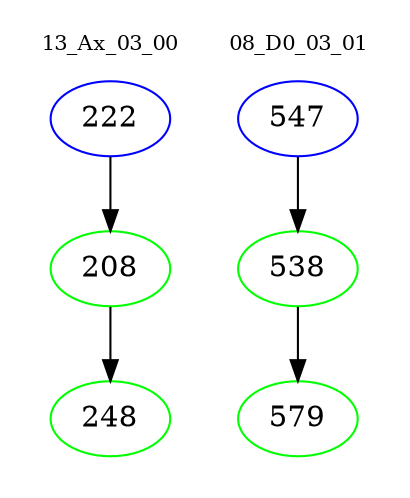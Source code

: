 digraph{
subgraph cluster_0 {
color = white
label = "13_Ax_03_00";
fontsize=10;
T0_222 [label="222", color="blue"]
T0_222 -> T0_208 [color="black"]
T0_208 [label="208", color="green"]
T0_208 -> T0_248 [color="black"]
T0_248 [label="248", color="green"]
}
subgraph cluster_1 {
color = white
label = "08_D0_03_01";
fontsize=10;
T1_547 [label="547", color="blue"]
T1_547 -> T1_538 [color="black"]
T1_538 [label="538", color="green"]
T1_538 -> T1_579 [color="black"]
T1_579 [label="579", color="green"]
}
}
